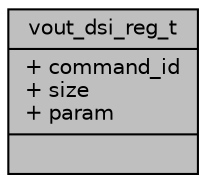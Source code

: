 digraph "vout_dsi_reg_t"
{
 // INTERACTIVE_SVG=YES
 // LATEX_PDF_SIZE
  bgcolor="transparent";
  edge [fontname="Helvetica",fontsize="10",labelfontname="Helvetica",labelfontsize="10"];
  node [fontname="Helvetica",fontsize="10",shape=record];
  Node1 [label="{vout_dsi_reg_t\n|+ command_id\l+ size\l+ param\l|}",height=0.2,width=0.4,color="black", fillcolor="grey75", style="filled", fontcolor="black",tooltip=" "];
}
